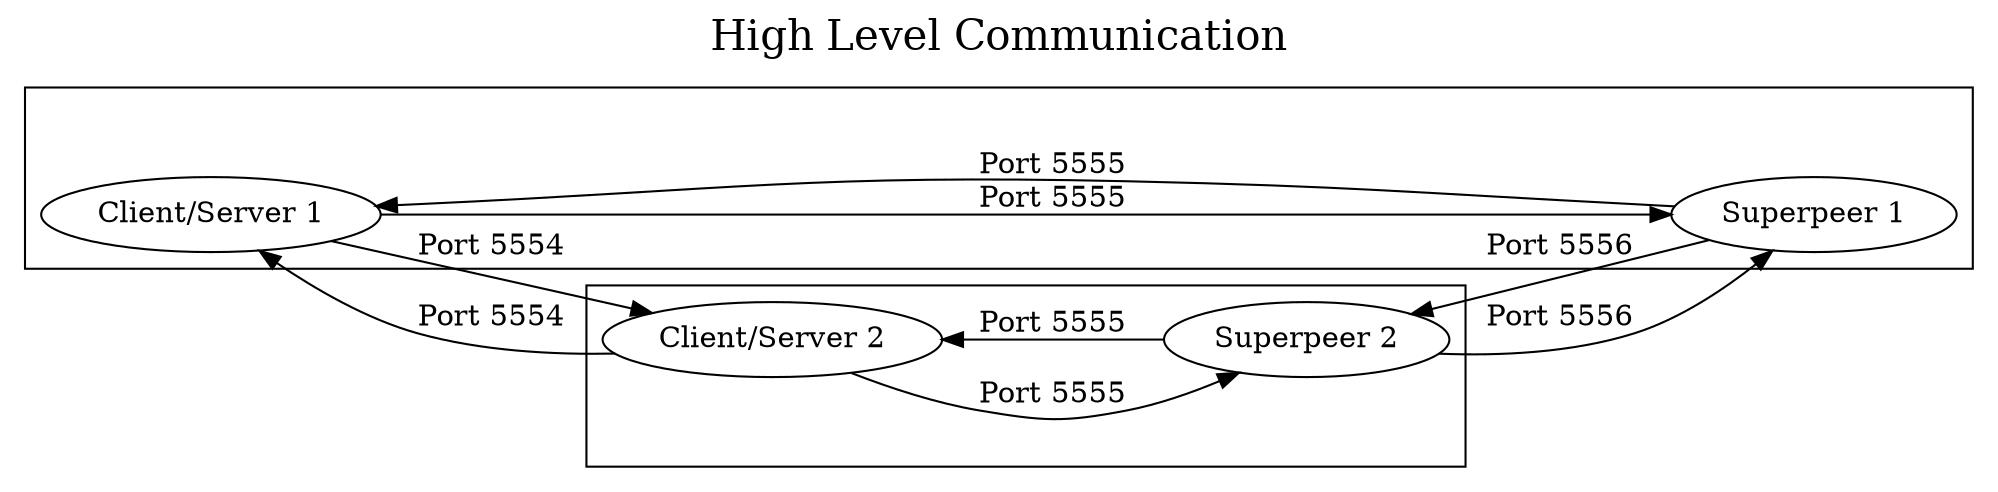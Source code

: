 digraph Communication {
    label="High Level Communication"
    labelloc=t
    fontsize=20.0
    rankdir=LR

    subgraph cluster_superpeer1 {
        label=""
        cs1 [label="Client/Server 1"]
        sp1 [label="Superpeer 1"]
    }

    subgraph cluster_superpeer2 {
        label=""
        cs2 [label="Client/Server 2"]
        sp2 [label="Superpeer 2"]
    }

    cs1 -> sp1 [label="Port 5555", minlen=3]
    sp1 -> cs1 [label="Port 5555"]
    cs2 -> sp2 [label="Port 5555"]
    sp2 -> cs2 [label="Port 5555"]

    sp1 -> sp2 [label="Port 5556"]
    sp2 -> sp1 [label="Port 5556"]

    cs1 -> cs2 [label="Port 5554"]
    cs2 -> cs1 [label="Port 5554"]
}

